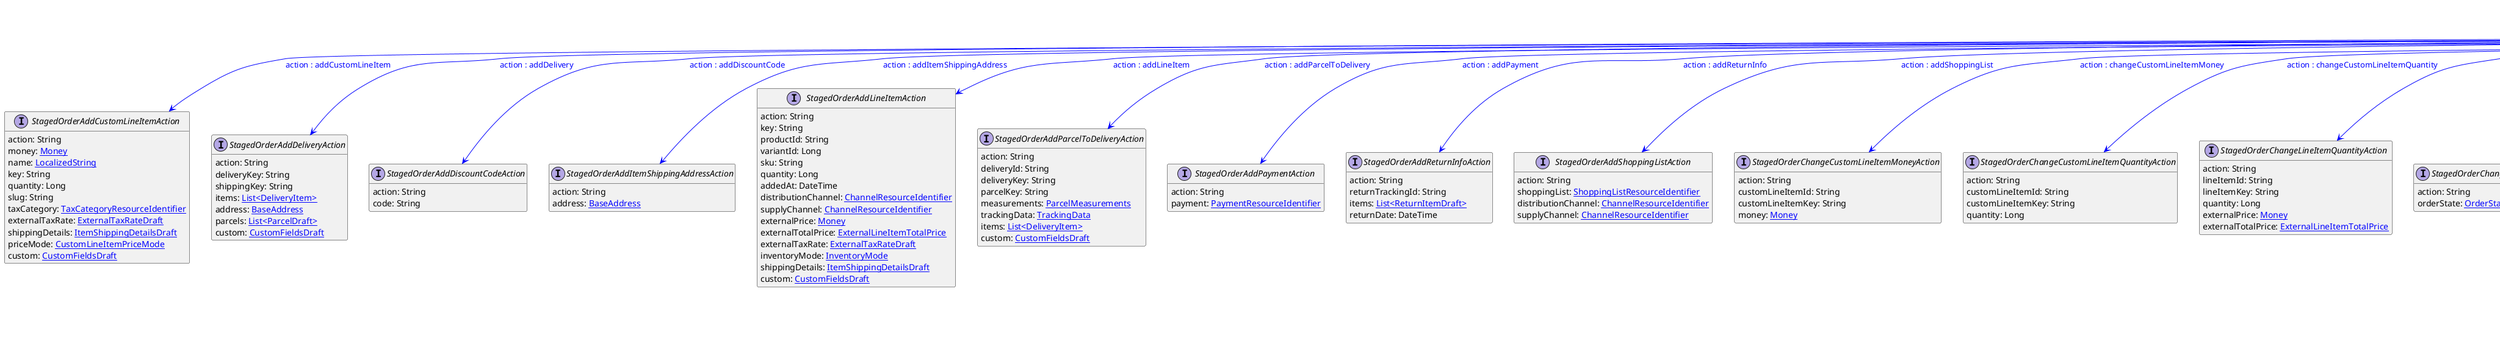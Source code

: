 @startuml

hide empty fields
hide empty methods
legend
|= |= line |
|<back:black>   </back>| inheritance |
|<back:green>   </back>| property reference |
|<back:blue>   </back>| discriminated class |
endlegend
interface StagedOrderUpdateAction [[StagedOrderUpdateAction.svg]]  {
    action: String
}


interface StagedOrderAddCustomLineItemAction [[StagedOrderAddCustomLineItemAction.svg]]  {
    action: String
    money: [[Money.svg Money]]
    name: [[LocalizedString.svg LocalizedString]]
    key: String
    quantity: Long
    slug: String
    taxCategory: [[TaxCategoryResourceIdentifier.svg TaxCategoryResourceIdentifier]]
    externalTaxRate: [[ExternalTaxRateDraft.svg ExternalTaxRateDraft]]
    shippingDetails: [[ItemShippingDetailsDraft.svg ItemShippingDetailsDraft]]
    priceMode: [[CustomLineItemPriceMode.svg CustomLineItemPriceMode]]
    custom: [[CustomFieldsDraft.svg CustomFieldsDraft]]
}
interface StagedOrderAddDeliveryAction [[StagedOrderAddDeliveryAction.svg]]  {
    action: String
    deliveryKey: String
    shippingKey: String
    items: [[DeliveryItem.svg List<DeliveryItem>]]
    address: [[BaseAddress.svg BaseAddress]]
    parcels: [[ParcelDraft.svg List<ParcelDraft>]]
    custom: [[CustomFieldsDraft.svg CustomFieldsDraft]]
}
interface StagedOrderAddDiscountCodeAction [[StagedOrderAddDiscountCodeAction.svg]]  {
    action: String
    code: String
}
interface StagedOrderAddItemShippingAddressAction [[StagedOrderAddItemShippingAddressAction.svg]]  {
    action: String
    address: [[BaseAddress.svg BaseAddress]]
}
interface StagedOrderAddLineItemAction [[StagedOrderAddLineItemAction.svg]]  {
    action: String
    key: String
    productId: String
    variantId: Long
    sku: String
    quantity: Long
    addedAt: DateTime
    distributionChannel: [[ChannelResourceIdentifier.svg ChannelResourceIdentifier]]
    supplyChannel: [[ChannelResourceIdentifier.svg ChannelResourceIdentifier]]
    externalPrice: [[Money.svg Money]]
    externalTotalPrice: [[ExternalLineItemTotalPrice.svg ExternalLineItemTotalPrice]]
    externalTaxRate: [[ExternalTaxRateDraft.svg ExternalTaxRateDraft]]
    inventoryMode: [[InventoryMode.svg InventoryMode]]
    shippingDetails: [[ItemShippingDetailsDraft.svg ItemShippingDetailsDraft]]
    custom: [[CustomFieldsDraft.svg CustomFieldsDraft]]
}
interface StagedOrderAddParcelToDeliveryAction [[StagedOrderAddParcelToDeliveryAction.svg]]  {
    action: String
    deliveryId: String
    deliveryKey: String
    parcelKey: String
    measurements: [[ParcelMeasurements.svg ParcelMeasurements]]
    trackingData: [[TrackingData.svg TrackingData]]
    items: [[DeliveryItem.svg List<DeliveryItem>]]
    custom: [[CustomFieldsDraft.svg CustomFieldsDraft]]
}
interface StagedOrderAddPaymentAction [[StagedOrderAddPaymentAction.svg]]  {
    action: String
    payment: [[PaymentResourceIdentifier.svg PaymentResourceIdentifier]]
}
interface StagedOrderAddReturnInfoAction [[StagedOrderAddReturnInfoAction.svg]]  {
    action: String
    returnTrackingId: String
    items: [[ReturnItemDraft.svg List<ReturnItemDraft>]]
    returnDate: DateTime
}
interface StagedOrderAddShoppingListAction [[StagedOrderAddShoppingListAction.svg]]  {
    action: String
    shoppingList: [[ShoppingListResourceIdentifier.svg ShoppingListResourceIdentifier]]
    distributionChannel: [[ChannelResourceIdentifier.svg ChannelResourceIdentifier]]
    supplyChannel: [[ChannelResourceIdentifier.svg ChannelResourceIdentifier]]
}
interface StagedOrderChangeCustomLineItemMoneyAction [[StagedOrderChangeCustomLineItemMoneyAction.svg]]  {
    action: String
    customLineItemId: String
    customLineItemKey: String
    money: [[Money.svg Money]]
}
interface StagedOrderChangeCustomLineItemQuantityAction [[StagedOrderChangeCustomLineItemQuantityAction.svg]]  {
    action: String
    customLineItemId: String
    customLineItemKey: String
    quantity: Long
}
interface StagedOrderChangeLineItemQuantityAction [[StagedOrderChangeLineItemQuantityAction.svg]]  {
    action: String
    lineItemId: String
    lineItemKey: String
    quantity: Long
    externalPrice: [[Money.svg Money]]
    externalTotalPrice: [[ExternalLineItemTotalPrice.svg ExternalLineItemTotalPrice]]
}
interface StagedOrderChangeOrderStateAction [[StagedOrderChangeOrderStateAction.svg]]  {
    action: String
    orderState: [[OrderState.svg OrderState]]
}
interface StagedOrderChangePaymentStateAction [[StagedOrderChangePaymentStateAction.svg]]  {
    action: String
    paymentState: [[PaymentState.svg PaymentState]]
}
interface StagedOrderChangeShipmentStateAction [[StagedOrderChangeShipmentStateAction.svg]]  {
    action: String
    shipmentState: [[ShipmentState.svg ShipmentState]]
}
interface StagedOrderChangeTaxCalculationModeAction [[StagedOrderChangeTaxCalculationModeAction.svg]]  {
    action: String
    taxCalculationMode: [[TaxCalculationMode.svg TaxCalculationMode]]
}
interface StagedOrderChangeTaxModeAction [[StagedOrderChangeTaxModeAction.svg]]  {
    action: String
    taxMode: [[TaxMode.svg TaxMode]]
}
interface StagedOrderChangeTaxRoundingModeAction [[StagedOrderChangeTaxRoundingModeAction.svg]]  {
    action: String
    taxRoundingMode: [[RoundingMode.svg RoundingMode]]
}
interface StagedOrderImportCustomLineItemStateAction [[StagedOrderImportCustomLineItemStateAction.svg]]  {
    action: String
    customLineItemId: String
    customLineItemKey: String
    state: [[ItemState.svg List<ItemState>]]
}
interface StagedOrderImportLineItemStateAction [[StagedOrderImportLineItemStateAction.svg]]  {
    action: String
    lineItemId: String
    lineItemKey: String
    state: [[ItemState.svg List<ItemState>]]
}
interface StagedOrderRemoveCustomLineItemAction [[StagedOrderRemoveCustomLineItemAction.svg]]  {
    action: String
    customLineItemId: String
    customLineItemKey: String
}
interface StagedOrderRemoveDeliveryAction [[StagedOrderRemoveDeliveryAction.svg]]  {
    action: String
    deliveryId: String
    deliveryKey: String
}
interface StagedOrderRemoveDiscountCodeAction [[StagedOrderRemoveDiscountCodeAction.svg]]  {
    action: String
    discountCode: [[DiscountCodeReference.svg DiscountCodeReference]]
}
interface StagedOrderRemoveItemShippingAddressAction [[StagedOrderRemoveItemShippingAddressAction.svg]]  {
    action: String
    addressKey: String
}
interface StagedOrderRemoveLineItemAction [[StagedOrderRemoveLineItemAction.svg]]  {
    action: String
    lineItemId: String
    lineItemKey: String
    quantity: Long
    externalPrice: [[Money.svg Money]]
    externalTotalPrice: [[ExternalLineItemTotalPrice.svg ExternalLineItemTotalPrice]]
    shippingDetailsToRemove: [[ItemShippingDetailsDraft.svg ItemShippingDetailsDraft]]
}
interface StagedOrderRemoveParcelFromDeliveryAction [[StagedOrderRemoveParcelFromDeliveryAction.svg]]  {
    action: String
    parcelId: String
    parcelKey: String
}
interface StagedOrderRemovePaymentAction [[StagedOrderRemovePaymentAction.svg]]  {
    action: String
    payment: [[PaymentResourceIdentifier.svg PaymentResourceIdentifier]]
}
interface StagedOrderSetBillingAddressAction [[StagedOrderSetBillingAddressAction.svg]]  {
    action: String
    address: [[BaseAddress.svg BaseAddress]]
}
interface StagedOrderSetBillingAddressCustomFieldAction [[StagedOrderSetBillingAddressCustomFieldAction.svg]]  {
    action: String
    name: String
    value: [[Object.svg Object]]
}
interface StagedOrderSetBillingAddressCustomTypeAction [[StagedOrderSetBillingAddressCustomTypeAction.svg]]  {
    action: String
    type: [[TypeResourceIdentifier.svg TypeResourceIdentifier]]
    fields: [[FieldContainer.svg FieldContainer]]
}
interface StagedOrderSetCountryAction [[StagedOrderSetCountryAction.svg]]  {
    action: String
    country: String
}
interface StagedOrderSetCustomFieldAction [[StagedOrderSetCustomFieldAction.svg]]  {
    action: String
    name: String
    value: [[Object.svg Object]]
}
interface StagedOrderSetCustomLineItemCustomFieldAction [[StagedOrderSetCustomLineItemCustomFieldAction.svg]]  {
    action: String
    customLineItemId: String
    customLineItemKey: String
    name: String
    value: [[Object.svg Object]]
}
interface StagedOrderSetCustomLineItemCustomTypeAction [[StagedOrderSetCustomLineItemCustomTypeAction.svg]]  {
    action: String
    customLineItemId: String
    customLineItemKey: String
    type: [[TypeResourceIdentifier.svg TypeResourceIdentifier]]
    fields: [[FieldContainer.svg FieldContainer]]
}
interface StagedOrderSetCustomLineItemShippingDetailsAction [[StagedOrderSetCustomLineItemShippingDetailsAction.svg]]  {
    action: String
    customLineItemId: String
    customLineItemKey: String
    shippingDetails: [[ItemShippingDetailsDraft.svg ItemShippingDetailsDraft]]
}
interface StagedOrderSetCustomLineItemTaxAmountAction [[StagedOrderSetCustomLineItemTaxAmountAction.svg]]  {
    action: String
    customLineItemId: String
    customLineItemKey: String
    externalTaxAmount: [[ExternalTaxAmountDraft.svg ExternalTaxAmountDraft]]
    shippingKey: String
}
interface StagedOrderSetCustomLineItemTaxRateAction [[StagedOrderSetCustomLineItemTaxRateAction.svg]]  {
    action: String
    customLineItemId: String
    customLineItemKey: String
    externalTaxRate: [[ExternalTaxRateDraft.svg ExternalTaxRateDraft]]
    shippingKey: String
}
interface StagedOrderSetCustomShippingMethodAction [[StagedOrderSetCustomShippingMethodAction.svg]]  {
    action: String
    shippingMethodName: String
    shippingRate: [[ShippingRateDraft.svg ShippingRateDraft]]
    taxCategory: [[TaxCategoryResourceIdentifier.svg TaxCategoryResourceIdentifier]]
    externalTaxRate: [[ExternalTaxRateDraft.svg ExternalTaxRateDraft]]
    custom: [[CustomFieldsDraft.svg CustomFieldsDraft]]
}
interface StagedOrderSetCustomTypeAction [[StagedOrderSetCustomTypeAction.svg]]  {
    action: String
    type: [[TypeResourceIdentifier.svg TypeResourceIdentifier]]
    fields: [[FieldContainer.svg FieldContainer]]
}
interface StagedOrderSetCustomerEmailAction [[StagedOrderSetCustomerEmailAction.svg]]  {
    action: String
    email: String
}
interface StagedOrderSetCustomerGroupAction [[StagedOrderSetCustomerGroupAction.svg]]  {
    action: String
    customerGroup: [[CustomerGroupResourceIdentifier.svg CustomerGroupResourceIdentifier]]
}
interface StagedOrderSetCustomerIdAction [[StagedOrderSetCustomerIdAction.svg]]  {
    action: String
    customerId: String
}
interface StagedOrderSetDeliveryAddressAction [[StagedOrderSetDeliveryAddressAction.svg]]  {
    action: String
    deliveryId: String
    deliveryKey: String
    address: [[BaseAddress.svg BaseAddress]]
}
interface StagedOrderSetDeliveryAddressCustomFieldAction [[StagedOrderSetDeliveryAddressCustomFieldAction.svg]]  {
    action: String
    deliveryId: String
    deliveryKey: String
    name: String
    value: [[Object.svg Object]]
}
interface StagedOrderSetDeliveryAddressCustomTypeAction [[StagedOrderSetDeliveryAddressCustomTypeAction.svg]]  {
    action: String
    deliveryId: String
    deliveryKey: String
    type: [[TypeResourceIdentifier.svg TypeResourceIdentifier]]
    fields: [[FieldContainer.svg FieldContainer]]
}
interface StagedOrderSetDeliveryCustomFieldAction [[StagedOrderSetDeliveryCustomFieldAction.svg]]  {
    action: String
    deliveryId: String
    deliveryKey: String
    name: String
    value: [[Object.svg Object]]
}
interface StagedOrderSetDeliveryCustomTypeAction [[StagedOrderSetDeliveryCustomTypeAction.svg]]  {
    action: String
    deliveryId: String
    deliveryKey: String
    type: [[TypeResourceIdentifier.svg TypeResourceIdentifier]]
    fields: [[FieldContainer.svg FieldContainer]]
}
interface StagedOrderSetDeliveryItemsAction [[StagedOrderSetDeliveryItemsAction.svg]]  {
    action: String
    deliveryId: String
    deliveryKey: String
    items: [[DeliveryItem.svg List<DeliveryItem>]]
}
interface StagedOrderSetDirectDiscountsAction [[StagedOrderSetDirectDiscountsAction.svg]]  {
    action: String
    discounts: [[DirectDiscountDraft.svg List<DirectDiscountDraft>]]
}
interface StagedOrderSetItemShippingAddressCustomFieldAction [[StagedOrderSetItemShippingAddressCustomFieldAction.svg]]  {
    action: String
    addressKey: String
    name: String
    value: [[Object.svg Object]]
}
interface StagedOrderSetItemShippingAddressCustomTypeAction [[StagedOrderSetItemShippingAddressCustomTypeAction.svg]]  {
    action: String
    addressKey: String
    type: [[TypeResourceIdentifier.svg TypeResourceIdentifier]]
    fields: [[FieldContainer.svg FieldContainer]]
}
interface StagedOrderSetLineItemCustomFieldAction [[StagedOrderSetLineItemCustomFieldAction.svg]]  {
    action: String
    lineItemId: String
    lineItemKey: String
    name: String
    value: [[Object.svg Object]]
}
interface StagedOrderSetLineItemCustomTypeAction [[StagedOrderSetLineItemCustomTypeAction.svg]]  {
    action: String
    lineItemId: String
    lineItemKey: String
    type: [[TypeResourceIdentifier.svg TypeResourceIdentifier]]
    fields: [[FieldContainer.svg FieldContainer]]
}
interface StagedOrderSetLineItemDistributionChannelAction [[StagedOrderSetLineItemDistributionChannelAction.svg]]  {
    action: String
    lineItemId: String
    lineItemKey: String
    distributionChannel: [[ChannelResourceIdentifier.svg ChannelResourceIdentifier]]
}
interface StagedOrderSetLineItemPriceAction [[StagedOrderSetLineItemPriceAction.svg]]  {
    action: String
    lineItemId: String
    lineItemKey: String
    externalPrice: [[Money.svg Money]]
}
interface StagedOrderSetLineItemShippingDetailsAction [[StagedOrderSetLineItemShippingDetailsAction.svg]]  {
    action: String
    lineItemId: String
    lineItemKey: String
    shippingDetails: [[ItemShippingDetailsDraft.svg ItemShippingDetailsDraft]]
}
interface StagedOrderSetLineItemTaxAmountAction [[StagedOrderSetLineItemTaxAmountAction.svg]]  {
    action: String
    lineItemId: String
    lineItemKey: String
    externalTaxAmount: [[ExternalTaxAmountDraft.svg ExternalTaxAmountDraft]]
    shippingKey: String
}
interface StagedOrderSetLineItemTaxRateAction [[StagedOrderSetLineItemTaxRateAction.svg]]  {
    action: String
    lineItemId: String
    lineItemKey: String
    externalTaxRate: [[ExternalTaxRateDraft.svg ExternalTaxRateDraft]]
    shippingKey: String
}
interface StagedOrderSetLineItemTotalPriceAction [[StagedOrderSetLineItemTotalPriceAction.svg]]  {
    action: String
    lineItemId: String
    lineItemKey: String
    externalTotalPrice: [[ExternalLineItemTotalPrice.svg ExternalLineItemTotalPrice]]
}
interface StagedOrderSetLocaleAction [[StagedOrderSetLocaleAction.svg]]  {
    action: String
    locale: String
}
interface StagedOrderSetOrderNumberAction [[StagedOrderSetOrderNumberAction.svg]]  {
    action: String
    orderNumber: String
}
interface StagedOrderSetOrderTotalTaxAction [[StagedOrderSetOrderTotalTaxAction.svg]]  {
    action: String
    externalTotalGross: [[Money.svg Money]]
    externalTaxPortions: [[TaxPortionDraft.svg List<TaxPortionDraft>]]
}
interface StagedOrderSetParcelCustomFieldAction [[StagedOrderSetParcelCustomFieldAction.svg]]  {
    action: String
    parcelId: String
    parcelKey: String
    name: String
    value: [[Object.svg Object]]
}
interface StagedOrderSetParcelCustomTypeAction [[StagedOrderSetParcelCustomTypeAction.svg]]  {
    action: String
    parcelId: String
    parcelKey: String
    type: [[TypeResourceIdentifier.svg TypeResourceIdentifier]]
    fields: [[FieldContainer.svg FieldContainer]]
}
interface StagedOrderSetParcelItemsAction [[StagedOrderSetParcelItemsAction.svg]]  {
    action: String
    parcelId: String
    parcelKey: String
    items: [[DeliveryItem.svg List<DeliveryItem>]]
}
interface StagedOrderSetParcelMeasurementsAction [[StagedOrderSetParcelMeasurementsAction.svg]]  {
    action: String
    parcelId: String
    parcelKey: String
    measurements: [[ParcelMeasurements.svg ParcelMeasurements]]
}
interface StagedOrderSetParcelTrackingDataAction [[StagedOrderSetParcelTrackingDataAction.svg]]  {
    action: String
    parcelId: String
    parcelKey: String
    trackingData: [[TrackingData.svg TrackingData]]
}
interface StagedOrderSetPurchaseOrderNumberAction [[StagedOrderSetPurchaseOrderNumberAction.svg]]  {
    action: String
    purchaseOrderNumber: String
}
interface StagedOrderSetReturnInfoAction [[StagedOrderSetReturnInfoAction.svg]]  {
    action: String
    items: [[ReturnInfoDraft.svg List<ReturnInfoDraft>]]
}
interface StagedOrderSetReturnItemCustomFieldAction [[StagedOrderSetReturnItemCustomFieldAction.svg]]  {
    action: String
    returnItemId: String
    returnItemKey: String
    name: String
    value: [[Object.svg Object]]
}
interface StagedOrderSetReturnItemCustomTypeAction [[StagedOrderSetReturnItemCustomTypeAction.svg]]  {
    action: String
    returnItemId: String
    returnItemKey: String
    type: [[TypeResourceIdentifier.svg TypeResourceIdentifier]]
    fields: [[FieldContainer.svg FieldContainer]]
}
interface StagedOrderSetReturnPaymentStateAction [[StagedOrderSetReturnPaymentStateAction.svg]]  {
    action: String
    returnItemId: String
    returnItemKey: String
    paymentState: [[ReturnPaymentState.svg ReturnPaymentState]]
}
interface StagedOrderSetReturnShipmentStateAction [[StagedOrderSetReturnShipmentStateAction.svg]]  {
    action: String
    returnItemId: String
    returnItemKey: String
    shipmentState: [[ReturnShipmentState.svg ReturnShipmentState]]
}
interface StagedOrderSetShippingAddressAction [[StagedOrderSetShippingAddressAction.svg]]  {
    action: String
    address: [[BaseAddress.svg BaseAddress]]
}
interface StagedOrderSetShippingAddressAndCustomShippingMethodAction [[StagedOrderSetShippingAddressAndCustomShippingMethodAction.svg]]  {
    action: String
    address: [[BaseAddress.svg BaseAddress]]
    shippingMethodName: String
    shippingRate: [[ShippingRateDraft.svg ShippingRateDraft]]
    taxCategory: [[TaxCategoryResourceIdentifier.svg TaxCategoryResourceIdentifier]]
    externalTaxRate: [[ExternalTaxRateDraft.svg ExternalTaxRateDraft]]
    custom: [[CustomFieldsDraft.svg CustomFieldsDraft]]
}
interface StagedOrderSetShippingAddressAndShippingMethodAction [[StagedOrderSetShippingAddressAndShippingMethodAction.svg]]  {
    action: String
    address: [[BaseAddress.svg BaseAddress]]
    shippingMethod: [[ShippingMethodResourceIdentifier.svg ShippingMethodResourceIdentifier]]
    externalTaxRate: [[ExternalTaxRateDraft.svg ExternalTaxRateDraft]]
}
interface StagedOrderSetShippingAddressCustomFieldAction [[StagedOrderSetShippingAddressCustomFieldAction.svg]]  {
    action: String
    name: String
    value: [[Object.svg Object]]
}
interface StagedOrderSetShippingAddressCustomTypeAction [[StagedOrderSetShippingAddressCustomTypeAction.svg]]  {
    action: String
    type: [[TypeResourceIdentifier.svg TypeResourceIdentifier]]
    fields: [[FieldContainer.svg FieldContainer]]
}
interface StagedOrderSetShippingCustomFieldAction [[StagedOrderSetShippingCustomFieldAction.svg]]  {
    action: String
    shippingKey: String
    name: String
    value: [[Object.svg Object]]
}
interface StagedOrderSetShippingCustomTypeAction [[StagedOrderSetShippingCustomTypeAction.svg]]  {
    action: String
    shippingKey: String
    type: [[TypeResourceIdentifier.svg TypeResourceIdentifier]]
    fields: [[FieldContainer.svg FieldContainer]]
}
interface StagedOrderSetShippingMethodAction [[StagedOrderSetShippingMethodAction.svg]]  {
    action: String
    shippingMethod: [[ShippingMethodResourceIdentifier.svg ShippingMethodResourceIdentifier]]
    externalTaxRate: [[ExternalTaxRateDraft.svg ExternalTaxRateDraft]]
}
interface StagedOrderSetShippingMethodTaxAmountAction [[StagedOrderSetShippingMethodTaxAmountAction.svg]]  {
    action: String
    shippingKey: String
    externalTaxAmount: [[ExternalTaxAmountDraft.svg ExternalTaxAmountDraft]]
}
interface StagedOrderSetShippingMethodTaxRateAction [[StagedOrderSetShippingMethodTaxRateAction.svg]]  {
    action: String
    shippingKey: String
    externalTaxRate: [[ExternalTaxRateDraft.svg ExternalTaxRateDraft]]
}
interface StagedOrderSetShippingRateInputAction [[StagedOrderSetShippingRateInputAction.svg]]  {
    action: String
    shippingRateInput: [[ShippingRateInputDraft.svg ShippingRateInputDraft]]
}
interface StagedOrderSetStoreAction [[StagedOrderSetStoreAction.svg]]  {
    action: String
    store: [[StoreResourceIdentifier.svg StoreResourceIdentifier]]
}
interface StagedOrderTransitionCustomLineItemStateAction [[StagedOrderTransitionCustomLineItemStateAction.svg]]  {
    action: String
    customLineItemId: String
    customLineItemKey: String
    quantity: Long
    fromState: [[StateResourceIdentifier.svg StateResourceIdentifier]]
    toState: [[StateResourceIdentifier.svg StateResourceIdentifier]]
    actualTransitionDate: DateTime
}
interface StagedOrderTransitionLineItemStateAction [[StagedOrderTransitionLineItemStateAction.svg]]  {
    action: String
    lineItemId: String
    lineItemKey: String
    quantity: Long
    fromState: [[StateResourceIdentifier.svg StateResourceIdentifier]]
    toState: [[StateResourceIdentifier.svg StateResourceIdentifier]]
    actualTransitionDate: DateTime
}
interface StagedOrderTransitionStateAction [[StagedOrderTransitionStateAction.svg]]  {
    action: String
    state: [[StateResourceIdentifier.svg StateResourceIdentifier]]
    force: Boolean
}
interface StagedOrderUpdateItemShippingAddressAction [[StagedOrderUpdateItemShippingAddressAction.svg]]  {
    action: String
    address: [[BaseAddress.svg BaseAddress]]
}
interface StagedOrderUpdateSyncInfoAction [[StagedOrderUpdateSyncInfoAction.svg]]  {
    action: String
    externalId: String
    channel: [[ChannelResourceIdentifier.svg ChannelResourceIdentifier]]
    syncedAt: DateTime
}
interface OrderEdit [[OrderEdit.svg]]  {
    id: String
    version: Long
    createdAt: DateTime
    lastModifiedAt: DateTime
    key: String
    resource: [[OrderReference.svg OrderReference]]
    stagedActions: [[StagedOrderUpdateAction.svg List<StagedOrderUpdateAction>]]
    result: [[OrderEditResult.svg OrderEditResult]]
    comment: String
    custom: [[CustomFields.svg CustomFields]]
    lastModifiedBy: [[LastModifiedBy.svg LastModifiedBy]]
    createdBy: [[CreatedBy.svg CreatedBy]]
}
interface OrderEditDraft [[OrderEditDraft.svg]]  {
    key: String
    resource: [[OrderReference.svg OrderReference]]
    stagedActions: [[StagedOrderUpdateAction.svg List<StagedOrderUpdateAction>]]
    custom: [[CustomFieldsDraft.svg CustomFieldsDraft]]
    comment: String
    dryRun: Boolean
}
interface OrderEditSetStagedActionsAction [[OrderEditSetStagedActionsAction.svg]]  {
    action: String
    stagedActions: [[StagedOrderUpdateAction.svg List<StagedOrderUpdateAction>]]
}
interface OrderEditAddStagedActionAction [[OrderEditAddStagedActionAction.svg]]  {
    action: String
    stagedAction: [[StagedOrderUpdateAction.svg StagedOrderUpdateAction]]
}
StagedOrderUpdateAction --> StagedOrderAddCustomLineItemAction #blue;text:blue : "action : addCustomLineItem"
StagedOrderUpdateAction --> StagedOrderAddDeliveryAction #blue;text:blue : "action : addDelivery"
StagedOrderUpdateAction --> StagedOrderAddDiscountCodeAction #blue;text:blue : "action : addDiscountCode"
StagedOrderUpdateAction --> StagedOrderAddItemShippingAddressAction #blue;text:blue : "action : addItemShippingAddress"
StagedOrderUpdateAction --> StagedOrderAddLineItemAction #blue;text:blue : "action : addLineItem"
StagedOrderUpdateAction --> StagedOrderAddParcelToDeliveryAction #blue;text:blue : "action : addParcelToDelivery"
StagedOrderUpdateAction --> StagedOrderAddPaymentAction #blue;text:blue : "action : addPayment"
StagedOrderUpdateAction --> StagedOrderAddReturnInfoAction #blue;text:blue : "action : addReturnInfo"
StagedOrderUpdateAction --> StagedOrderAddShoppingListAction #blue;text:blue : "action : addShoppingList"
StagedOrderUpdateAction --> StagedOrderChangeCustomLineItemMoneyAction #blue;text:blue : "action : changeCustomLineItemMoney"
StagedOrderUpdateAction --> StagedOrderChangeCustomLineItemQuantityAction #blue;text:blue : "action : changeCustomLineItemQuantity"
StagedOrderUpdateAction --> StagedOrderChangeLineItemQuantityAction #blue;text:blue : "action : changeLineItemQuantity"
StagedOrderUpdateAction --> StagedOrderChangeOrderStateAction #blue;text:blue : "action : changeOrderState"
StagedOrderUpdateAction --> StagedOrderChangePaymentStateAction #blue;text:blue : "action : changePaymentState"
StagedOrderUpdateAction --> StagedOrderChangeShipmentStateAction #blue;text:blue : "action : changeShipmentState"
StagedOrderUpdateAction --> StagedOrderChangeTaxCalculationModeAction #blue;text:blue : "action : changeTaxCalculationMode"
StagedOrderUpdateAction --> StagedOrderChangeTaxModeAction #blue;text:blue : "action : changeTaxMode"
StagedOrderUpdateAction --> StagedOrderChangeTaxRoundingModeAction #blue;text:blue : "action : changeTaxRoundingMode"
StagedOrderUpdateAction --> StagedOrderImportCustomLineItemStateAction #blue;text:blue : "action : importCustomLineItemState"
StagedOrderUpdateAction --> StagedOrderImportLineItemStateAction #blue;text:blue : "action : importLineItemState"
StagedOrderUpdateAction --> StagedOrderRemoveCustomLineItemAction #blue;text:blue : "action : removeCustomLineItem"
StagedOrderUpdateAction --> StagedOrderRemoveDeliveryAction #blue;text:blue : "action : removeDelivery"
StagedOrderUpdateAction --> StagedOrderRemoveDiscountCodeAction #blue;text:blue : "action : removeDiscountCode"
StagedOrderUpdateAction --> StagedOrderRemoveItemShippingAddressAction #blue;text:blue : "action : removeItemShippingAddress"
StagedOrderUpdateAction --> StagedOrderRemoveLineItemAction #blue;text:blue : "action : removeLineItem"
StagedOrderUpdateAction --> StagedOrderRemoveParcelFromDeliveryAction #blue;text:blue : "action : removeParcelFromDelivery"
StagedOrderUpdateAction --> StagedOrderRemovePaymentAction #blue;text:blue : "action : removePayment"
StagedOrderUpdateAction --> StagedOrderSetBillingAddressAction #blue;text:blue : "action : setBillingAddress"
StagedOrderUpdateAction --> StagedOrderSetBillingAddressCustomFieldAction #blue;text:blue : "action : setBillingAddressCustomField"
StagedOrderUpdateAction --> StagedOrderSetBillingAddressCustomTypeAction #blue;text:blue : "action : setBillingAddressCustomType"
StagedOrderUpdateAction --> StagedOrderSetCountryAction #blue;text:blue : "action : setCountry"
StagedOrderUpdateAction --> StagedOrderSetCustomFieldAction #blue;text:blue : "action : setCustomField"
StagedOrderUpdateAction --> StagedOrderSetCustomLineItemCustomFieldAction #blue;text:blue : "action : setCustomLineItemCustomField"
StagedOrderUpdateAction --> StagedOrderSetCustomLineItemCustomTypeAction #blue;text:blue : "action : setCustomLineItemCustomType"
StagedOrderUpdateAction --> StagedOrderSetCustomLineItemShippingDetailsAction #blue;text:blue : "action : setCustomLineItemShippingDetails"
StagedOrderUpdateAction --> StagedOrderSetCustomLineItemTaxAmountAction #blue;text:blue : "action : setCustomLineItemTaxAmount"
StagedOrderUpdateAction --> StagedOrderSetCustomLineItemTaxRateAction #blue;text:blue : "action : setCustomLineItemTaxRate"
StagedOrderUpdateAction --> StagedOrderSetCustomShippingMethodAction #blue;text:blue : "action : setCustomShippingMethod"
StagedOrderUpdateAction --> StagedOrderSetCustomTypeAction #blue;text:blue : "action : setCustomType"
StagedOrderUpdateAction --> StagedOrderSetCustomerEmailAction #blue;text:blue : "action : setCustomerEmail"
StagedOrderUpdateAction --> StagedOrderSetCustomerGroupAction #blue;text:blue : "action : setCustomerGroup"
StagedOrderUpdateAction --> StagedOrderSetCustomerIdAction #blue;text:blue : "action : setCustomerId"
StagedOrderUpdateAction --> StagedOrderSetDeliveryAddressAction #blue;text:blue : "action : setDeliveryAddress"
StagedOrderUpdateAction --> StagedOrderSetDeliveryAddressCustomFieldAction #blue;text:blue : "action : setDeliveryAddressCustomField"
StagedOrderUpdateAction --> StagedOrderSetDeliveryAddressCustomTypeAction #blue;text:blue : "action : setDeliveryAddressCustomType"
StagedOrderUpdateAction --> StagedOrderSetDeliveryCustomFieldAction #blue;text:blue : "action : setDeliveryCustomField"
StagedOrderUpdateAction --> StagedOrderSetDeliveryCustomTypeAction #blue;text:blue : "action : setDeliveryCustomType"
StagedOrderUpdateAction --> StagedOrderSetDeliveryItemsAction #blue;text:blue : "action : setDeliveryItems"
StagedOrderUpdateAction --> StagedOrderSetDirectDiscountsAction #blue;text:blue : "action : setDirectDiscounts"
StagedOrderUpdateAction --> StagedOrderSetItemShippingAddressCustomFieldAction #blue;text:blue : "action : setItemShippingAddressCustomField"
StagedOrderUpdateAction --> StagedOrderSetItemShippingAddressCustomTypeAction #blue;text:blue : "action : setItemShippingAddressCustomType"
StagedOrderUpdateAction --> StagedOrderSetLineItemCustomFieldAction #blue;text:blue : "action : setLineItemCustomField"
StagedOrderUpdateAction --> StagedOrderSetLineItemCustomTypeAction #blue;text:blue : "action : setLineItemCustomType"
StagedOrderUpdateAction --> StagedOrderSetLineItemDistributionChannelAction #blue;text:blue : "action : setLineItemDistributionChannel"
StagedOrderUpdateAction --> StagedOrderSetLineItemPriceAction #blue;text:blue : "action : setLineItemPrice"
StagedOrderUpdateAction --> StagedOrderSetLineItemShippingDetailsAction #blue;text:blue : "action : setLineItemShippingDetails"
StagedOrderUpdateAction --> StagedOrderSetLineItemTaxAmountAction #blue;text:blue : "action : setLineItemTaxAmount"
StagedOrderUpdateAction --> StagedOrderSetLineItemTaxRateAction #blue;text:blue : "action : setLineItemTaxRate"
StagedOrderUpdateAction --> StagedOrderSetLineItemTotalPriceAction #blue;text:blue : "action : setLineItemTotalPrice"
StagedOrderUpdateAction --> StagedOrderSetLocaleAction #blue;text:blue : "action : setLocale"
StagedOrderUpdateAction --> StagedOrderSetOrderNumberAction #blue;text:blue : "action : setOrderNumber"
StagedOrderUpdateAction --> StagedOrderSetOrderTotalTaxAction #blue;text:blue : "action : setOrderTotalTax"
StagedOrderUpdateAction --> StagedOrderSetParcelCustomFieldAction #blue;text:blue : "action : setParcelCustomField"
StagedOrderUpdateAction --> StagedOrderSetParcelCustomTypeAction #blue;text:blue : "action : setParcelCustomType"
StagedOrderUpdateAction --> StagedOrderSetParcelItemsAction #blue;text:blue : "action : setParcelItems"
StagedOrderUpdateAction --> StagedOrderSetParcelMeasurementsAction #blue;text:blue : "action : setParcelMeasurements"
StagedOrderUpdateAction --> StagedOrderSetParcelTrackingDataAction #blue;text:blue : "action : setParcelTrackingData"
StagedOrderUpdateAction --> StagedOrderSetPurchaseOrderNumberAction #blue;text:blue : "action : setPurchaseOrderNumber"
StagedOrderUpdateAction --> StagedOrderSetReturnInfoAction #blue;text:blue : "action : setReturnInfo"
StagedOrderUpdateAction --> StagedOrderSetReturnItemCustomFieldAction #blue;text:blue : "action : setReturnItemCustomField"
StagedOrderUpdateAction --> StagedOrderSetReturnItemCustomTypeAction #blue;text:blue : "action : setReturnItemCustomType"
StagedOrderUpdateAction --> StagedOrderSetReturnPaymentStateAction #blue;text:blue : "action : setReturnPaymentState"
StagedOrderUpdateAction --> StagedOrderSetReturnShipmentStateAction #blue;text:blue : "action : setReturnShipmentState"
StagedOrderUpdateAction --> StagedOrderSetShippingAddressAction #blue;text:blue : "action : setShippingAddress"
StagedOrderUpdateAction --> StagedOrderSetShippingAddressAndCustomShippingMethodAction #blue;text:blue : "action : setShippingAddressAndCustomShippingMethod"
StagedOrderUpdateAction --> StagedOrderSetShippingAddressAndShippingMethodAction #blue;text:blue : "action : setShippingAddressAndShippingMethod"
StagedOrderUpdateAction --> StagedOrderSetShippingAddressCustomFieldAction #blue;text:blue : "action : setShippingAddressCustomField"
StagedOrderUpdateAction --> StagedOrderSetShippingAddressCustomTypeAction #blue;text:blue : "action : setShippingAddressCustomType"
StagedOrderUpdateAction --> StagedOrderSetShippingCustomFieldAction #blue;text:blue : "action : setShippingCustomField"
StagedOrderUpdateAction --> StagedOrderSetShippingCustomTypeAction #blue;text:blue : "action : setShippingCustomType"
StagedOrderUpdateAction --> StagedOrderSetShippingMethodAction #blue;text:blue : "action : setShippingMethod"
StagedOrderUpdateAction --> StagedOrderSetShippingMethodTaxAmountAction #blue;text:blue : "action : setShippingMethodTaxAmount"
StagedOrderUpdateAction --> StagedOrderSetShippingMethodTaxRateAction #blue;text:blue : "action : setShippingMethodTaxRate"
StagedOrderUpdateAction --> StagedOrderSetShippingRateInputAction #blue;text:blue : "action : setShippingRateInput"
StagedOrderUpdateAction --> StagedOrderSetStoreAction #blue;text:blue : "action : setStore"
StagedOrderUpdateAction --> StagedOrderTransitionCustomLineItemStateAction #blue;text:blue : "action : transitionCustomLineItemState"
StagedOrderUpdateAction --> StagedOrderTransitionLineItemStateAction #blue;text:blue : "action : transitionLineItemState"
StagedOrderUpdateAction --> StagedOrderTransitionStateAction #blue;text:blue : "action : transitionState"
StagedOrderUpdateAction --> StagedOrderUpdateItemShippingAddressAction #blue;text:blue : "action : updateItemShippingAddress"
StagedOrderUpdateAction --> StagedOrderUpdateSyncInfoAction #blue;text:blue : "action : updateSyncInfo"
StagedOrderUpdateAction --> OrderEdit #green;text:green : "stagedActions"
StagedOrderUpdateAction --> OrderEditDraft #green;text:green : "stagedActions"
StagedOrderUpdateAction --> OrderEditSetStagedActionsAction #green;text:green : "stagedActions"
StagedOrderUpdateAction --> OrderEditAddStagedActionAction #green;text:green : "stagedAction"
@enduml
